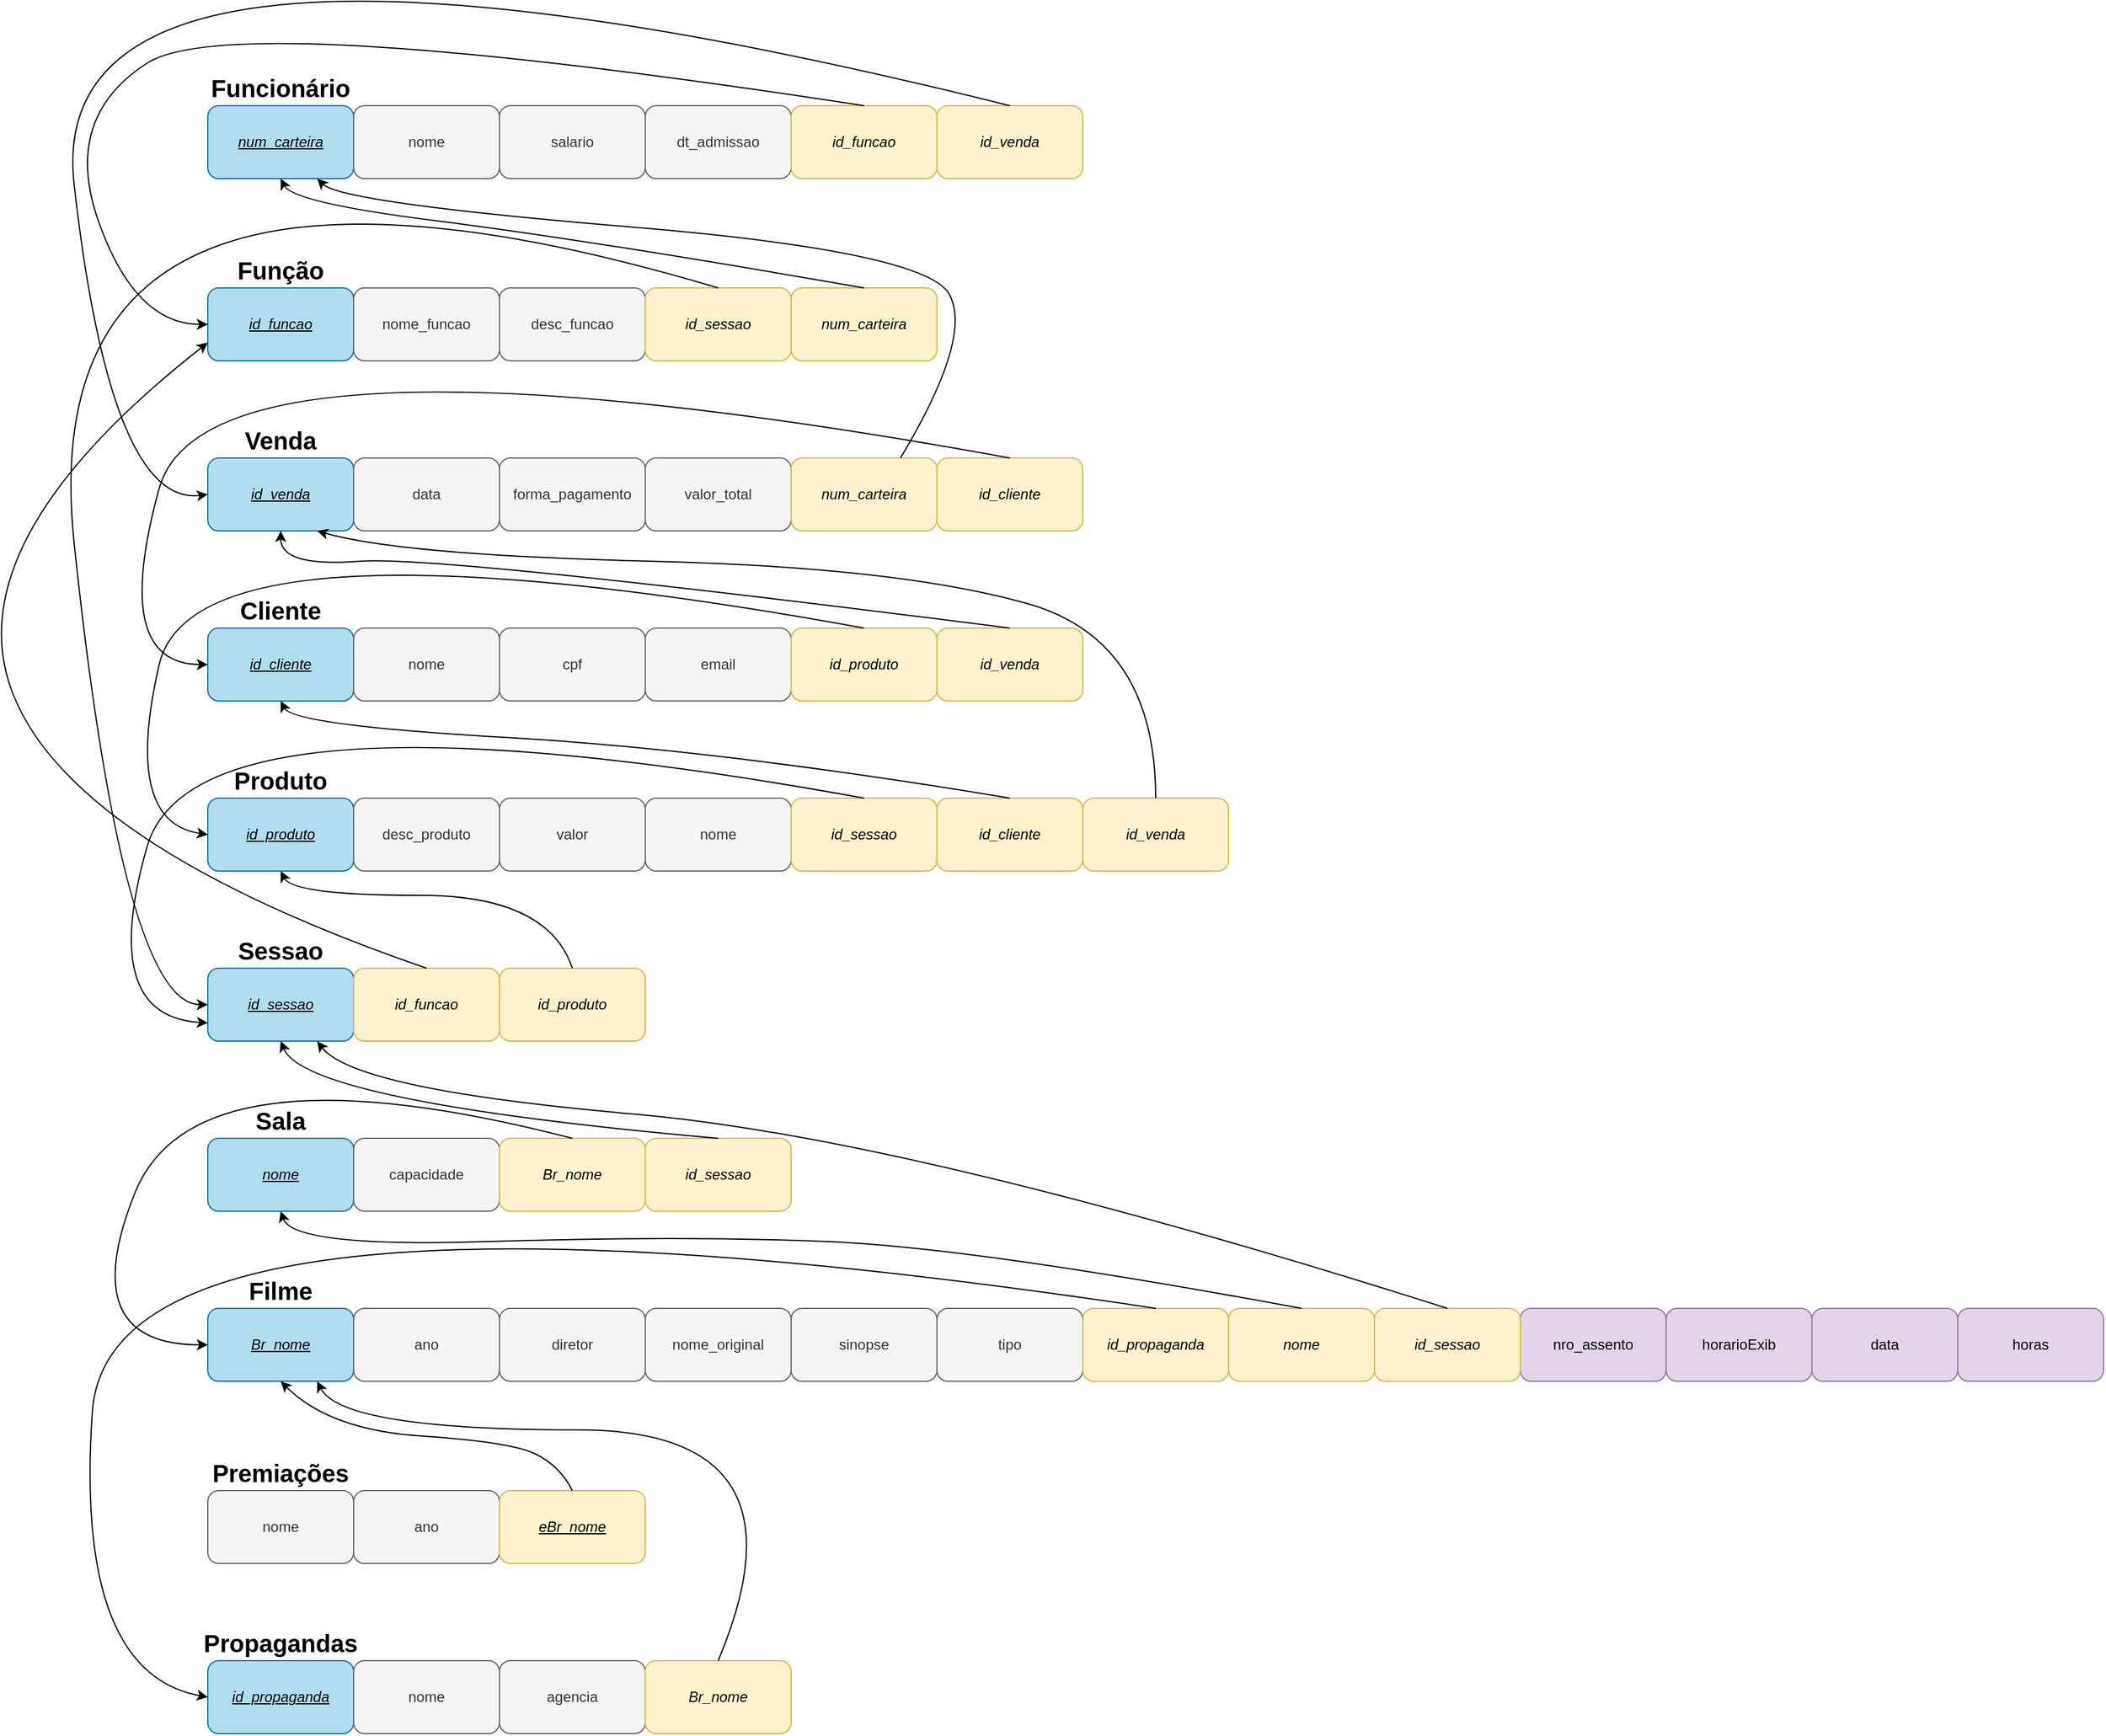 <mxfile version="20.0.1" type="github">
  <diagram id="O5ftclB6xCMxiQQ1lLrp" name="Page-1">
    <mxGraphModel dx="2500" dy="2094" grid="1" gridSize="10" guides="1" tooltips="1" connect="1" arrows="1" fold="1" page="1" pageScale="1" pageWidth="827" pageHeight="1169" math="0" shadow="0">
      <root>
        <mxCell id="0" />
        <mxCell id="1" parent="0" />
        <mxCell id="ygFPYad_q7GnZOstslIp-2" value="&lt;u&gt;num_carteira&lt;/u&gt;" style="rounded=1;whiteSpace=wrap;html=1;fillColor=#b1ddf0;strokeColor=#10739e;fontStyle=2;labelBorderColor=none;labelBackgroundColor=none;" vertex="1" parent="1">
          <mxGeometry x="40" y="40" width="120" height="60" as="geometry" />
        </mxCell>
        <mxCell id="ygFPYad_q7GnZOstslIp-3" value="nome" style="rounded=1;whiteSpace=wrap;html=1;fillColor=#f5f5f5;strokeColor=#666666;fontColor=#333333;labelBorderColor=none;labelBackgroundColor=none;" vertex="1" parent="1">
          <mxGeometry x="160" y="40" width="120" height="60" as="geometry" />
        </mxCell>
        <mxCell id="ygFPYad_q7GnZOstslIp-4" value="salario" style="rounded=1;whiteSpace=wrap;html=1;fillColor=#f5f5f5;strokeColor=#666666;fontColor=#333333;labelBorderColor=none;labelBackgroundColor=none;" vertex="1" parent="1">
          <mxGeometry x="280" y="40" width="120" height="60" as="geometry" />
        </mxCell>
        <mxCell id="ygFPYad_q7GnZOstslIp-5" value="dt_admissao" style="rounded=1;whiteSpace=wrap;html=1;fillColor=#f5f5f5;strokeColor=#666666;fontColor=#333333;labelBorderColor=none;labelBackgroundColor=none;" vertex="1" parent="1">
          <mxGeometry x="400" y="40" width="120" height="60" as="geometry" />
        </mxCell>
        <mxCell id="ygFPYad_q7GnZOstslIp-7" value="&lt;h1&gt;&lt;font style=&quot;font-size: 20px;&quot;&gt;Funcionário&lt;/font&gt;&lt;/h1&gt;" style="text;html=1;strokeColor=none;fillColor=none;align=center;verticalAlign=middle;whiteSpace=wrap;rounded=0;" vertex="1" parent="1">
          <mxGeometry x="40" y="10" width="120" height="30" as="geometry" />
        </mxCell>
        <mxCell id="ygFPYad_q7GnZOstslIp-8" value="&lt;u&gt;id_funcao&lt;/u&gt;" style="rounded=1;whiteSpace=wrap;html=1;fillColor=#b1ddf0;strokeColor=#10739e;fontStyle=2;labelBorderColor=none;labelBackgroundColor=none;" vertex="1" parent="1">
          <mxGeometry x="40" y="190" width="120" height="60" as="geometry" />
        </mxCell>
        <mxCell id="ygFPYad_q7GnZOstslIp-9" value="nome_funcao" style="rounded=1;whiteSpace=wrap;html=1;fillColor=#f5f5f5;strokeColor=#666666;fontColor=#333333;labelBorderColor=none;labelBackgroundColor=none;" vertex="1" parent="1">
          <mxGeometry x="160" y="190" width="120" height="60" as="geometry" />
        </mxCell>
        <mxCell id="ygFPYad_q7GnZOstslIp-10" value="desc_funcao" style="rounded=1;whiteSpace=wrap;html=1;fillColor=#f5f5f5;strokeColor=#666666;fontColor=#333333;labelBorderColor=none;labelBackgroundColor=none;" vertex="1" parent="1">
          <mxGeometry x="280" y="190" width="120" height="60" as="geometry" />
        </mxCell>
        <mxCell id="ygFPYad_q7GnZOstslIp-12" value="&lt;h1&gt;&lt;font style=&quot;font-size: 20px;&quot;&gt;Função&lt;/font&gt;&lt;/h1&gt;" style="text;html=1;strokeColor=none;fillColor=none;align=center;verticalAlign=middle;whiteSpace=wrap;rounded=0;labelBorderColor=none;labelBackgroundColor=none;" vertex="1" parent="1">
          <mxGeometry x="40" y="160" width="120" height="30" as="geometry" />
        </mxCell>
        <mxCell id="ygFPYad_q7GnZOstslIp-13" value="&lt;u&gt;id_venda&lt;/u&gt;" style="rounded=1;whiteSpace=wrap;html=1;fillColor=#b1ddf0;strokeColor=#10739e;fontStyle=2;labelBorderColor=none;labelBackgroundColor=none;" vertex="1" parent="1">
          <mxGeometry x="40" y="330" width="120" height="60" as="geometry" />
        </mxCell>
        <mxCell id="ygFPYad_q7GnZOstslIp-14" value="data" style="rounded=1;whiteSpace=wrap;html=1;fillColor=#f5f5f5;strokeColor=#666666;fontColor=#333333;labelBorderColor=none;labelBackgroundColor=none;" vertex="1" parent="1">
          <mxGeometry x="160" y="330" width="120" height="60" as="geometry" />
        </mxCell>
        <mxCell id="ygFPYad_q7GnZOstslIp-15" value="forma_pagamento" style="rounded=1;whiteSpace=wrap;html=1;fillColor=#f5f5f5;strokeColor=#666666;fontColor=#333333;labelBorderColor=none;labelBackgroundColor=none;" vertex="1" parent="1">
          <mxGeometry x="280" y="330" width="120" height="60" as="geometry" />
        </mxCell>
        <mxCell id="ygFPYad_q7GnZOstslIp-16" value="&lt;h1&gt;&lt;font style=&quot;font-size: 20px;&quot;&gt;Venda&lt;/font&gt;&lt;/h1&gt;" style="text;html=1;strokeColor=none;fillColor=none;align=center;verticalAlign=middle;whiteSpace=wrap;rounded=0;labelBorderColor=none;labelBackgroundColor=none;" vertex="1" parent="1">
          <mxGeometry x="40" y="300" width="120" height="30" as="geometry" />
        </mxCell>
        <mxCell id="ygFPYad_q7GnZOstslIp-17" value="valor_total" style="rounded=1;whiteSpace=wrap;html=1;fillColor=#f5f5f5;strokeColor=#666666;fontColor=#333333;labelBorderColor=none;labelBackgroundColor=none;" vertex="1" parent="1">
          <mxGeometry x="400" y="330" width="120" height="60" as="geometry" />
        </mxCell>
        <mxCell id="ygFPYad_q7GnZOstslIp-18" value="&lt;u&gt;id_cliente&lt;/u&gt;" style="rounded=1;whiteSpace=wrap;html=1;fillColor=#b1ddf0;strokeColor=#10739e;fontStyle=2;labelBorderColor=none;labelBackgroundColor=none;" vertex="1" parent="1">
          <mxGeometry x="40" y="470" width="120" height="60" as="geometry" />
        </mxCell>
        <mxCell id="ygFPYad_q7GnZOstslIp-19" value="nome" style="rounded=1;whiteSpace=wrap;html=1;fillColor=#f5f5f5;strokeColor=#666666;fontColor=#333333;labelBorderColor=none;labelBackgroundColor=none;" vertex="1" parent="1">
          <mxGeometry x="160" y="470" width="120" height="60" as="geometry" />
        </mxCell>
        <mxCell id="ygFPYad_q7GnZOstslIp-20" value="cpf" style="rounded=1;whiteSpace=wrap;html=1;fillColor=#f5f5f5;strokeColor=#666666;fontColor=#333333;labelBorderColor=none;labelBackgroundColor=none;" vertex="1" parent="1">
          <mxGeometry x="280" y="470" width="120" height="60" as="geometry" />
        </mxCell>
        <mxCell id="ygFPYad_q7GnZOstslIp-21" value="&lt;h1&gt;&lt;font style=&quot;font-size: 20px;&quot;&gt;Cliente&lt;/font&gt;&lt;/h1&gt;" style="text;html=1;strokeColor=none;fillColor=none;align=center;verticalAlign=middle;whiteSpace=wrap;rounded=0;labelBorderColor=none;labelBackgroundColor=none;" vertex="1" parent="1">
          <mxGeometry x="40" y="440" width="120" height="30" as="geometry" />
        </mxCell>
        <mxCell id="ygFPYad_q7GnZOstslIp-22" value="email" style="rounded=1;whiteSpace=wrap;html=1;fillColor=#f5f5f5;strokeColor=#666666;fontColor=#333333;labelBorderColor=none;labelBackgroundColor=none;" vertex="1" parent="1">
          <mxGeometry x="400" y="470" width="120" height="60" as="geometry" />
        </mxCell>
        <mxCell id="ygFPYad_q7GnZOstslIp-23" value="&lt;u&gt;id_produto&lt;/u&gt;" style="rounded=1;whiteSpace=wrap;html=1;fillColor=#b1ddf0;strokeColor=#10739e;fontStyle=2;labelBorderColor=none;labelBackgroundColor=none;" vertex="1" parent="1">
          <mxGeometry x="40" y="610" width="120" height="60" as="geometry" />
        </mxCell>
        <mxCell id="ygFPYad_q7GnZOstslIp-24" value="desc_produto" style="rounded=1;whiteSpace=wrap;html=1;fillColor=#f5f5f5;strokeColor=#666666;fontColor=#333333;labelBorderColor=none;labelBackgroundColor=none;" vertex="1" parent="1">
          <mxGeometry x="160" y="610" width="120" height="60" as="geometry" />
        </mxCell>
        <mxCell id="ygFPYad_q7GnZOstslIp-25" value="valor" style="rounded=1;whiteSpace=wrap;html=1;fillColor=#f5f5f5;strokeColor=#666666;fontColor=#333333;labelBorderColor=none;labelBackgroundColor=none;" vertex="1" parent="1">
          <mxGeometry x="280" y="610" width="120" height="60" as="geometry" />
        </mxCell>
        <mxCell id="ygFPYad_q7GnZOstslIp-26" value="&lt;h1&gt;&lt;font style=&quot;font-size: 20px;&quot;&gt;Produto&lt;/font&gt;&lt;/h1&gt;" style="text;html=1;strokeColor=none;fillColor=none;align=center;verticalAlign=middle;whiteSpace=wrap;rounded=0;labelBorderColor=none;labelBackgroundColor=none;" vertex="1" parent="1">
          <mxGeometry x="40" y="580" width="120" height="30" as="geometry" />
        </mxCell>
        <mxCell id="ygFPYad_q7GnZOstslIp-27" value="nome" style="rounded=1;whiteSpace=wrap;html=1;fillColor=#f5f5f5;strokeColor=#666666;fontColor=#333333;labelBorderColor=none;labelBackgroundColor=none;" vertex="1" parent="1">
          <mxGeometry x="400" y="610" width="120" height="60" as="geometry" />
        </mxCell>
        <mxCell id="ygFPYad_q7GnZOstslIp-28" value="&lt;u&gt;nome&lt;/u&gt;" style="rounded=1;whiteSpace=wrap;html=1;fillColor=#b1ddf0;strokeColor=#10739e;fontStyle=2;labelBorderColor=none;labelBackgroundColor=none;" vertex="1" parent="1">
          <mxGeometry x="40" y="890" width="120" height="60" as="geometry" />
        </mxCell>
        <mxCell id="ygFPYad_q7GnZOstslIp-29" value="capacidade" style="rounded=1;whiteSpace=wrap;html=1;fillColor=#f5f5f5;strokeColor=#666666;fontColor=#333333;labelBorderColor=none;labelBackgroundColor=none;" vertex="1" parent="1">
          <mxGeometry x="160" y="890" width="120" height="60" as="geometry" />
        </mxCell>
        <mxCell id="ygFPYad_q7GnZOstslIp-31" value="&lt;h1&gt;&lt;font style=&quot;font-size: 20px;&quot;&gt;Sala&lt;/font&gt;&lt;/h1&gt;" style="text;html=1;strokeColor=none;fillColor=none;align=center;verticalAlign=middle;whiteSpace=wrap;rounded=0;labelBorderColor=none;labelBackgroundColor=none;" vertex="1" parent="1">
          <mxGeometry x="40" y="860" width="120" height="30" as="geometry" />
        </mxCell>
        <mxCell id="ygFPYad_q7GnZOstslIp-33" value="&lt;u&gt;id_sessao&lt;/u&gt;" style="rounded=1;whiteSpace=wrap;html=1;fillColor=#b1ddf0;strokeColor=#10739e;fontStyle=2;labelBorderColor=none;labelBackgroundColor=none;" vertex="1" parent="1">
          <mxGeometry x="40" y="750" width="120" height="60" as="geometry" />
        </mxCell>
        <mxCell id="ygFPYad_q7GnZOstslIp-36" value="&lt;h1&gt;&lt;font style=&quot;font-size: 20px;&quot;&gt;Sessao&lt;/font&gt;&lt;/h1&gt;" style="text;html=1;strokeColor=none;fillColor=none;align=center;verticalAlign=middle;whiteSpace=wrap;rounded=0;labelBorderColor=none;labelBackgroundColor=none;" vertex="1" parent="1">
          <mxGeometry x="40" y="720" width="120" height="30" as="geometry" />
        </mxCell>
        <mxCell id="ygFPYad_q7GnZOstslIp-38" value="&lt;u&gt;Br_nome&lt;/u&gt;" style="rounded=1;whiteSpace=wrap;html=1;fillColor=#b1ddf0;strokeColor=#10739e;fontStyle=2;labelBorderColor=none;labelBackgroundColor=none;" vertex="1" parent="1">
          <mxGeometry x="40" y="1030" width="120" height="60" as="geometry" />
        </mxCell>
        <mxCell id="ygFPYad_q7GnZOstslIp-39" value="ano" style="rounded=1;whiteSpace=wrap;html=1;fillColor=#f5f5f5;strokeColor=#666666;fontColor=#333333;labelBorderColor=none;labelBackgroundColor=none;" vertex="1" parent="1">
          <mxGeometry x="160" y="1030" width="120" height="60" as="geometry" />
        </mxCell>
        <mxCell id="ygFPYad_q7GnZOstslIp-40" value="diretor" style="rounded=1;whiteSpace=wrap;html=1;fillColor=#f5f5f5;strokeColor=#666666;fontColor=#333333;labelBorderColor=none;labelBackgroundColor=none;" vertex="1" parent="1">
          <mxGeometry x="280" y="1030" width="120" height="60" as="geometry" />
        </mxCell>
        <mxCell id="ygFPYad_q7GnZOstslIp-41" value="&lt;h1&gt;&lt;font style=&quot;font-size: 20px;&quot;&gt;Filme&lt;/font&gt;&lt;/h1&gt;" style="text;html=1;strokeColor=none;fillColor=none;align=center;verticalAlign=middle;whiteSpace=wrap;rounded=0;labelBorderColor=none;labelBackgroundColor=none;" vertex="1" parent="1">
          <mxGeometry x="40" y="1000" width="120" height="30" as="geometry" />
        </mxCell>
        <mxCell id="ygFPYad_q7GnZOstslIp-42" value="nome_original" style="rounded=1;whiteSpace=wrap;html=1;fillColor=#f5f5f5;strokeColor=#666666;fontColor=#333333;labelBorderColor=none;labelBackgroundColor=none;" vertex="1" parent="1">
          <mxGeometry x="400" y="1030" width="120" height="60" as="geometry" />
        </mxCell>
        <mxCell id="ygFPYad_q7GnZOstslIp-43" value="sinopse" style="rounded=1;whiteSpace=wrap;html=1;fillColor=#f5f5f5;strokeColor=#666666;fontColor=#333333;labelBorderColor=none;labelBackgroundColor=none;" vertex="1" parent="1">
          <mxGeometry x="520" y="1030" width="120" height="60" as="geometry" />
        </mxCell>
        <mxCell id="ygFPYad_q7GnZOstslIp-44" value="tipo" style="rounded=1;whiteSpace=wrap;html=1;fillColor=#f5f5f5;strokeColor=#666666;fontColor=#333333;labelBorderColor=none;labelBackgroundColor=none;" vertex="1" parent="1">
          <mxGeometry x="640" y="1030" width="120" height="60" as="geometry" />
        </mxCell>
        <mxCell id="ygFPYad_q7GnZOstslIp-46" value="nome" style="rounded=1;whiteSpace=wrap;html=1;fillColor=#f5f5f5;strokeColor=#666666;fontColor=#333333;labelBorderColor=none;labelBackgroundColor=none;" vertex="1" parent="1">
          <mxGeometry x="40" y="1180" width="120" height="60" as="geometry" />
        </mxCell>
        <mxCell id="ygFPYad_q7GnZOstslIp-47" value="ano" style="rounded=1;whiteSpace=wrap;html=1;fillColor=#f5f5f5;strokeColor=#666666;fontColor=#333333;labelBorderColor=none;labelBackgroundColor=none;" vertex="1" parent="1">
          <mxGeometry x="160" y="1180" width="120" height="60" as="geometry" />
        </mxCell>
        <mxCell id="ygFPYad_q7GnZOstslIp-49" value="&lt;h1&gt;&lt;font style=&quot;font-size: 20px;&quot;&gt;Premiações&lt;/font&gt;&lt;/h1&gt;" style="text;html=1;strokeColor=none;fillColor=none;align=center;verticalAlign=middle;whiteSpace=wrap;rounded=0;labelBorderColor=none;labelBackgroundColor=none;" vertex="1" parent="1">
          <mxGeometry x="40" y="1150" width="120" height="30" as="geometry" />
        </mxCell>
        <mxCell id="ygFPYad_q7GnZOstslIp-53" value="&lt;i&gt;&lt;u&gt;id_propaganda&lt;/u&gt;&lt;/i&gt;" style="rounded=1;whiteSpace=wrap;html=1;fillColor=#b1ddf0;strokeColor=#10739e;labelBorderColor=none;labelBackgroundColor=none;" vertex="1" parent="1">
          <mxGeometry x="40" y="1320" width="120" height="60" as="geometry" />
        </mxCell>
        <mxCell id="ygFPYad_q7GnZOstslIp-54" value="nome" style="rounded=1;whiteSpace=wrap;html=1;fillColor=#f5f5f5;strokeColor=#666666;fontColor=#333333;labelBorderColor=none;labelBackgroundColor=none;" vertex="1" parent="1">
          <mxGeometry x="160" y="1320" width="120" height="60" as="geometry" />
        </mxCell>
        <mxCell id="ygFPYad_q7GnZOstslIp-55" value="&lt;h1&gt;&lt;font style=&quot;font-size: 20px;&quot;&gt;Propagandas&lt;/font&gt;&lt;/h1&gt;" style="text;html=1;strokeColor=none;fillColor=none;align=center;verticalAlign=middle;whiteSpace=wrap;rounded=0;labelBorderColor=none;labelBackgroundColor=none;" vertex="1" parent="1">
          <mxGeometry x="40" y="1290" width="120" height="30" as="geometry" />
        </mxCell>
        <mxCell id="ygFPYad_q7GnZOstslIp-56" value="agencia" style="rounded=1;whiteSpace=wrap;html=1;fillColor=#f5f5f5;strokeColor=#666666;fontColor=#333333;labelBorderColor=none;labelBackgroundColor=none;" vertex="1" parent="1">
          <mxGeometry x="280" y="1320" width="120" height="60" as="geometry" />
        </mxCell>
        <mxCell id="ygFPYad_q7GnZOstslIp-57" value="&lt;u&gt;&lt;i&gt;eBr_nome&lt;/i&gt;&lt;/u&gt;" style="rounded=1;whiteSpace=wrap;html=1;fillColor=#fff2cc;strokeColor=#d6b656;labelBorderColor=none;labelBackgroundColor=none;" vertex="1" parent="1">
          <mxGeometry x="280" y="1180" width="120" height="60" as="geometry" />
        </mxCell>
        <mxCell id="ygFPYad_q7GnZOstslIp-58" value="id_funcao" style="rounded=1;whiteSpace=wrap;html=1;fillColor=#fff2cc;strokeColor=#d6b656;fontStyle=2;labelBorderColor=none;labelBackgroundColor=none;" vertex="1" parent="1">
          <mxGeometry x="520" y="40" width="120" height="60" as="geometry" />
        </mxCell>
        <mxCell id="ygFPYad_q7GnZOstslIp-62" value="num_carteira" style="rounded=1;whiteSpace=wrap;html=1;fillColor=#fff2cc;strokeColor=#d6b656;fontStyle=2;labelBorderColor=none;labelBackgroundColor=none;" vertex="1" parent="1">
          <mxGeometry x="520" y="190" width="120" height="60" as="geometry" />
        </mxCell>
        <mxCell id="ygFPYad_q7GnZOstslIp-65" value="id_venda" style="rounded=1;whiteSpace=wrap;html=1;fillColor=#fff2cc;strokeColor=#d6b656;fontStyle=2;labelBorderColor=none;labelBackgroundColor=none;" vertex="1" parent="1">
          <mxGeometry x="640" y="40" width="120" height="60" as="geometry" />
        </mxCell>
        <mxCell id="ygFPYad_q7GnZOstslIp-66" value="num_carteira" style="rounded=1;whiteSpace=wrap;html=1;fillColor=#fff2cc;strokeColor=#d6b656;fontStyle=2;labelBorderColor=none;labelBackgroundColor=none;" vertex="1" parent="1">
          <mxGeometry x="520" y="330" width="120" height="60" as="geometry" />
        </mxCell>
        <mxCell id="ygFPYad_q7GnZOstslIp-69" value="id_cliente" style="rounded=1;whiteSpace=wrap;html=1;fillColor=#fff2cc;strokeColor=#d6b656;fontStyle=2;labelBorderColor=none;labelBackgroundColor=none;" vertex="1" parent="1">
          <mxGeometry x="640" y="330" width="120" height="60" as="geometry" />
        </mxCell>
        <mxCell id="ygFPYad_q7GnZOstslIp-71" value="id_venda" style="rounded=1;whiteSpace=wrap;html=1;fillColor=#fff2cc;strokeColor=#d6b656;fontStyle=2;labelBorderColor=none;labelBackgroundColor=none;" vertex="1" parent="1">
          <mxGeometry x="640" y="470" width="120" height="60" as="geometry" />
        </mxCell>
        <mxCell id="ygFPYad_q7GnZOstslIp-73" value="id_sessao" style="rounded=1;whiteSpace=wrap;html=1;fillColor=#fff2cc;strokeColor=#d6b656;fontStyle=2;labelBorderColor=none;labelBackgroundColor=none;" vertex="1" parent="1">
          <mxGeometry x="400" y="190" width="120" height="60" as="geometry" />
        </mxCell>
        <mxCell id="ygFPYad_q7GnZOstslIp-75" value="id_funcao" style="rounded=1;whiteSpace=wrap;html=1;fillColor=#fff2cc;strokeColor=#d6b656;fontStyle=2;labelBorderColor=none;labelBackgroundColor=none;" vertex="1" parent="1">
          <mxGeometry x="160" y="750" width="120" height="60" as="geometry" />
        </mxCell>
        <mxCell id="ygFPYad_q7GnZOstslIp-77" value="id_produto" style="rounded=1;whiteSpace=wrap;html=1;fillColor=#fff2cc;strokeColor=#d6b656;fontStyle=2;labelBorderColor=none;labelBackgroundColor=none;" vertex="1" parent="1">
          <mxGeometry x="280" y="750" width="120" height="60" as="geometry" />
        </mxCell>
        <mxCell id="ygFPYad_q7GnZOstslIp-79" value="id_produto" style="rounded=1;whiteSpace=wrap;html=1;fillColor=#fff2cc;strokeColor=#d6b656;fontStyle=2;labelBorderColor=none;labelBackgroundColor=none;" vertex="1" parent="1">
          <mxGeometry x="520" y="470" width="120" height="60" as="geometry" />
        </mxCell>
        <mxCell id="ygFPYad_q7GnZOstslIp-81" value="id_venda" style="rounded=1;whiteSpace=wrap;html=1;fillColor=#fff2cc;strokeColor=#d6b656;fontStyle=2;labelBorderColor=none;labelBackgroundColor=none;" vertex="1" parent="1">
          <mxGeometry x="760" y="610" width="120" height="60" as="geometry" />
        </mxCell>
        <mxCell id="ygFPYad_q7GnZOstslIp-82" value="id_cliente" style="rounded=1;whiteSpace=wrap;html=1;fillColor=#fff2cc;strokeColor=#d6b656;fontStyle=2;labelBorderColor=none;labelBackgroundColor=none;" vertex="1" parent="1">
          <mxGeometry x="640" y="610" width="120" height="60" as="geometry" />
        </mxCell>
        <mxCell id="ygFPYad_q7GnZOstslIp-83" value="id_sessao" style="rounded=1;whiteSpace=wrap;html=1;fillColor=#fff2cc;strokeColor=#d6b656;fontStyle=2;labelBorderColor=none;labelBackgroundColor=none;" vertex="1" parent="1">
          <mxGeometry x="520" y="610" width="120" height="60" as="geometry" />
        </mxCell>
        <mxCell id="ygFPYad_q7GnZOstslIp-84" value="nro_assento" style="rounded=1;whiteSpace=wrap;html=1;fillColor=#e1d5e7;strokeColor=#9673a6;labelBorderColor=none;labelBackgroundColor=none;" vertex="1" parent="1">
          <mxGeometry x="1120" y="1030" width="120" height="60" as="geometry" />
        </mxCell>
        <mxCell id="ygFPYad_q7GnZOstslIp-85" value="Br_nome" style="rounded=1;whiteSpace=wrap;html=1;fillColor=#fff2cc;strokeColor=#d6b656;fontStyle=2;labelBorderColor=none;labelBackgroundColor=none;" vertex="1" parent="1">
          <mxGeometry x="280" y="890" width="120" height="60" as="geometry" />
        </mxCell>
        <mxCell id="ygFPYad_q7GnZOstslIp-86" value="id_sessao" style="rounded=1;whiteSpace=wrap;html=1;fillColor=#fff2cc;strokeColor=#d6b656;fontStyle=2;labelBorderColor=none;labelBackgroundColor=none;" vertex="1" parent="1">
          <mxGeometry x="400" y="890" width="120" height="60" as="geometry" />
        </mxCell>
        <mxCell id="ygFPYad_q7GnZOstslIp-87" value="horarioExib" style="rounded=1;whiteSpace=wrap;html=1;fillColor=#e1d5e7;strokeColor=#9673a6;labelBorderColor=none;labelBackgroundColor=none;" vertex="1" parent="1">
          <mxGeometry x="1240" y="1030" width="120" height="60" as="geometry" />
        </mxCell>
        <mxCell id="ygFPYad_q7GnZOstslIp-88" value="nome" style="rounded=1;whiteSpace=wrap;html=1;fillColor=#fff2cc;strokeColor=#d6b656;fontStyle=2;labelBorderColor=none;labelBackgroundColor=none;" vertex="1" parent="1">
          <mxGeometry x="880" y="1030" width="120" height="60" as="geometry" />
        </mxCell>
        <mxCell id="ygFPYad_q7GnZOstslIp-89" value="data" style="rounded=1;whiteSpace=wrap;html=1;fillColor=#e1d5e7;strokeColor=#9673a6;labelBorderColor=none;labelBackgroundColor=none;" vertex="1" parent="1">
          <mxGeometry x="1360" y="1030" width="120" height="60" as="geometry" />
        </mxCell>
        <mxCell id="ygFPYad_q7GnZOstslIp-90" value="horas" style="rounded=1;whiteSpace=wrap;html=1;fillColor=#e1d5e7;strokeColor=#9673a6;labelBorderColor=none;labelBackgroundColor=none;" vertex="1" parent="1">
          <mxGeometry x="1480" y="1030" width="120" height="60" as="geometry" />
        </mxCell>
        <mxCell id="ygFPYad_q7GnZOstslIp-91" value="Br_nome" style="rounded=1;whiteSpace=wrap;html=1;fillColor=#fff2cc;strokeColor=#d6b656;fontStyle=2;labelBorderColor=none;labelBackgroundColor=none;" vertex="1" parent="1">
          <mxGeometry x="400" y="1320" width="120" height="60" as="geometry" />
        </mxCell>
        <mxCell id="ygFPYad_q7GnZOstslIp-92" value="&lt;i&gt;&lt;span&gt;id_propaganda&lt;/span&gt;&lt;/i&gt;" style="rounded=1;whiteSpace=wrap;html=1;fillColor=#fff2cc;strokeColor=#d6b656;labelBorderColor=none;labelBackgroundColor=none;fontStyle=0" vertex="1" parent="1">
          <mxGeometry x="760" y="1030" width="120" height="60" as="geometry" />
        </mxCell>
        <mxCell id="ygFPYad_q7GnZOstslIp-93" value="" style="curved=1;endArrow=classic;html=1;rounded=0;fontSize=20;entryX=0.5;entryY=1;entryDx=0;entryDy=0;exitX=0.5;exitY=0;exitDx=0;exitDy=0;" edge="1" parent="1" source="ygFPYad_q7GnZOstslIp-62" target="ygFPYad_q7GnZOstslIp-2">
          <mxGeometry width="50" height="50" relative="1" as="geometry">
            <mxPoint x="180" y="180" as="sourcePoint" />
            <mxPoint x="230" y="130" as="targetPoint" />
            <Array as="points">
              <mxPoint x="350" y="150" />
              <mxPoint x="110" y="120" />
            </Array>
          </mxGeometry>
        </mxCell>
        <mxCell id="ygFPYad_q7GnZOstslIp-94" value="" style="curved=1;endArrow=classic;html=1;rounded=0;fontSize=20;entryX=0;entryY=0.5;entryDx=0;entryDy=0;exitX=0.5;exitY=0;exitDx=0;exitDy=0;" edge="1" parent="1" source="ygFPYad_q7GnZOstslIp-58" target="ygFPYad_q7GnZOstslIp-8">
          <mxGeometry width="50" height="50" relative="1" as="geometry">
            <mxPoint x="160" y="-216" as="sourcePoint" />
            <mxPoint x="20" y="210" as="targetPoint" />
            <Array as="points">
              <mxPoint x="60" y="-40" />
              <mxPoint x="-80" y="50" />
              <mxPoint x="-20" y="220" />
            </Array>
          </mxGeometry>
        </mxCell>
        <mxCell id="ygFPYad_q7GnZOstslIp-95" value="" style="curved=1;endArrow=classic;html=1;rounded=0;fontSize=20;entryX=0;entryY=0.5;entryDx=0;entryDy=0;exitX=0.5;exitY=0;exitDx=0;exitDy=0;" edge="1" parent="1" source="ygFPYad_q7GnZOstslIp-65" target="ygFPYad_q7GnZOstslIp-13">
          <mxGeometry width="50" height="50" relative="1" as="geometry">
            <mxPoint x="-40" y="420" as="sourcePoint" />
            <mxPoint x="10" y="370" as="targetPoint" />
            <Array as="points">
              <mxPoint x="-100" y="-160" />
              <mxPoint x="-40" y="370" />
            </Array>
          </mxGeometry>
        </mxCell>
        <mxCell id="ygFPYad_q7GnZOstslIp-96" value="" style="curved=1;endArrow=classic;html=1;rounded=0;fontSize=20;entryX=0;entryY=0.5;entryDx=0;entryDy=0;exitX=0.5;exitY=0;exitDx=0;exitDy=0;" edge="1" parent="1" source="ygFPYad_q7GnZOstslIp-73" target="ygFPYad_q7GnZOstslIp-33">
          <mxGeometry width="50" height="50" relative="1" as="geometry">
            <mxPoint x="-30" y="830" as="sourcePoint" />
            <mxPoint x="20" y="780" as="targetPoint" />
            <Array as="points">
              <mxPoint x="-110" y="20" />
              <mxPoint x="-30" y="780" />
            </Array>
          </mxGeometry>
        </mxCell>
        <mxCell id="ygFPYad_q7GnZOstslIp-97" value="" style="curved=1;endArrow=classic;html=1;rounded=0;fontSize=20;entryX=0;entryY=0.5;entryDx=0;entryDy=0;exitX=0.5;exitY=0;exitDx=0;exitDy=0;" edge="1" parent="1" source="ygFPYad_q7GnZOstslIp-69" target="ygFPYad_q7GnZOstslIp-18">
          <mxGeometry width="50" height="50" relative="1" as="geometry">
            <mxPoint x="-40" y="550" as="sourcePoint" />
            <mxPoint x="10" y="500" as="targetPoint" />
            <Array as="points">
              <mxPoint x="40" y="210" />
              <mxPoint x="-40" y="500" />
            </Array>
          </mxGeometry>
        </mxCell>
        <mxCell id="ygFPYad_q7GnZOstslIp-99" value="" style="curved=1;endArrow=classic;html=1;rounded=0;fontSize=20;entryX=0;entryY=0.5;entryDx=0;entryDy=0;exitX=0.5;exitY=0;exitDx=0;exitDy=0;" edge="1" parent="1" source="ygFPYad_q7GnZOstslIp-79" target="ygFPYad_q7GnZOstslIp-23">
          <mxGeometry width="50" height="50" relative="1" as="geometry">
            <mxPoint x="-30" y="680" as="sourcePoint" />
            <mxPoint x="20" y="630" as="targetPoint" />
            <Array as="points">
              <mxPoint x="30" y="370" />
              <mxPoint x="-30" y="630" />
            </Array>
          </mxGeometry>
        </mxCell>
        <mxCell id="ygFPYad_q7GnZOstslIp-100" value="" style="curved=1;endArrow=classic;html=1;rounded=0;fontSize=20;entryX=0.5;entryY=1;entryDx=0;entryDy=0;exitX=0.5;exitY=0;exitDx=0;exitDy=0;" edge="1" parent="1" source="ygFPYad_q7GnZOstslIp-71" target="ygFPYad_q7GnZOstslIp-13">
          <mxGeometry width="50" height="50" relative="1" as="geometry">
            <mxPoint x="230" y="420" as="sourcePoint" />
            <mxPoint x="280" y="370" as="targetPoint" />
            <Array as="points">
              <mxPoint x="230" y="410" />
              <mxPoint x="100" y="420" />
            </Array>
          </mxGeometry>
        </mxCell>
        <mxCell id="ygFPYad_q7GnZOstslIp-101" value="" style="curved=1;endArrow=classic;html=1;rounded=0;fontSize=20;entryX=0;entryY=0.75;entryDx=0;entryDy=0;exitX=0.5;exitY=0;exitDx=0;exitDy=0;" edge="1" parent="1" source="ygFPYad_q7GnZOstslIp-83" target="ygFPYad_q7GnZOstslIp-33">
          <mxGeometry width="50" height="50" relative="1" as="geometry">
            <mxPoint x="-50" y="840" as="sourcePoint" />
            <mxPoint y="790" as="targetPoint" />
            <Array as="points">
              <mxPoint x="30" y="510" />
              <mxPoint x="-50" y="790" />
            </Array>
          </mxGeometry>
        </mxCell>
        <mxCell id="ygFPYad_q7GnZOstslIp-102" value="" style="curved=1;endArrow=classic;html=1;rounded=0;fontSize=20;entryX=0.5;entryY=1;entryDx=0;entryDy=0;exitX=0.5;exitY=0;exitDx=0;exitDy=0;" edge="1" parent="1" source="ygFPYad_q7GnZOstslIp-82" target="ygFPYad_q7GnZOstslIp-18">
          <mxGeometry width="50" height="50" relative="1" as="geometry">
            <mxPoint x="230" y="660" as="sourcePoint" />
            <mxPoint x="280" y="610" as="targetPoint" />
            <Array as="points">
              <mxPoint x="460" y="570" />
              <mxPoint x="110" y="550" />
            </Array>
          </mxGeometry>
        </mxCell>
        <mxCell id="ygFPYad_q7GnZOstslIp-103" value="" style="curved=1;endArrow=classic;html=1;rounded=0;fontSize=20;entryX=0;entryY=0.5;entryDx=0;entryDy=0;exitX=0.5;exitY=0;exitDx=0;exitDy=0;" edge="1" parent="1" source="ygFPYad_q7GnZOstslIp-85" target="ygFPYad_q7GnZOstslIp-38">
          <mxGeometry width="50" height="50" relative="1" as="geometry">
            <mxPoint x="-70" y="1110" as="sourcePoint" />
            <mxPoint x="-20" y="1060" as="targetPoint" />
            <Array as="points">
              <mxPoint x="30" y="810" />
              <mxPoint x="-70" y="1060" />
            </Array>
          </mxGeometry>
        </mxCell>
        <mxCell id="ygFPYad_q7GnZOstslIp-104" value="" style="curved=1;endArrow=classic;html=1;rounded=0;fontSize=20;entryX=0.5;entryY=1;entryDx=0;entryDy=0;exitX=0.5;exitY=0;exitDx=0;exitDy=0;" edge="1" parent="1" source="ygFPYad_q7GnZOstslIp-86" target="ygFPYad_q7GnZOstslIp-33">
          <mxGeometry width="50" height="50" relative="1" as="geometry">
            <mxPoint x="230" y="900" as="sourcePoint" />
            <mxPoint x="280" y="850" as="targetPoint" />
            <Array as="points">
              <mxPoint x="120" y="860" />
            </Array>
          </mxGeometry>
        </mxCell>
        <mxCell id="ygFPYad_q7GnZOstslIp-105" value="" style="curved=1;endArrow=classic;html=1;rounded=0;fontSize=20;entryX=0;entryY=0.5;entryDx=0;entryDy=0;exitX=0.5;exitY=0;exitDx=0;exitDy=0;" edge="1" parent="1" source="ygFPYad_q7GnZOstslIp-92" target="ygFPYad_q7GnZOstslIp-53">
          <mxGeometry width="50" height="50" relative="1" as="geometry">
            <mxPoint x="-70" y="1380" as="sourcePoint" />
            <mxPoint x="-20" y="1330" as="targetPoint" />
            <Array as="points">
              <mxPoint x="-40" y="900" />
              <mxPoint x="-70" y="1330" />
            </Array>
          </mxGeometry>
        </mxCell>
        <mxCell id="ygFPYad_q7GnZOstslIp-106" value="" style="curved=1;endArrow=classic;html=1;rounded=0;fontSize=20;entryX=0.5;entryY=1;entryDx=0;entryDy=0;exitX=0.5;exitY=0;exitDx=0;exitDy=0;" edge="1" parent="1" source="ygFPYad_q7GnZOstslIp-88" target="ygFPYad_q7GnZOstslIp-28">
          <mxGeometry width="50" height="50" relative="1" as="geometry">
            <mxPoint x="390" y="1150" as="sourcePoint" />
            <mxPoint x="440" y="1100" as="targetPoint" />
            <Array as="points">
              <mxPoint x="670" y="980" />
              <mxPoint x="430" y="970" />
              <mxPoint x="110" y="980" />
            </Array>
          </mxGeometry>
        </mxCell>
        <mxCell id="ygFPYad_q7GnZOstslIp-107" value="" style="curved=1;endArrow=classic;html=1;rounded=0;fontSize=20;entryX=0.75;entryY=1;entryDx=0;entryDy=0;exitX=0.5;exitY=0;exitDx=0;exitDy=0;" edge="1" parent="1" source="ygFPYad_q7GnZOstslIp-91" target="ygFPYad_q7GnZOstslIp-38">
          <mxGeometry width="50" height="50" relative="1" as="geometry">
            <mxPoint x="390" y="1150" as="sourcePoint" />
            <mxPoint x="440" y="1100" as="targetPoint" />
            <Array as="points">
              <mxPoint x="540" y="1130" />
              <mxPoint x="150" y="1130" />
            </Array>
          </mxGeometry>
        </mxCell>
        <mxCell id="ygFPYad_q7GnZOstslIp-108" value="" style="curved=1;endArrow=classic;html=1;rounded=0;fontSize=20;entryX=0.5;entryY=1;entryDx=0;entryDy=0;exitX=0.5;exitY=0;exitDx=0;exitDy=0;" edge="1" parent="1" source="ygFPYad_q7GnZOstslIp-77" target="ygFPYad_q7GnZOstslIp-23">
          <mxGeometry width="50" height="50" relative="1" as="geometry">
            <mxPoint x="280" y="760" as="sourcePoint" />
            <mxPoint x="330" y="710" as="targetPoint" />
            <Array as="points">
              <mxPoint x="320" y="690" />
              <mxPoint x="110" y="690" />
            </Array>
          </mxGeometry>
        </mxCell>
        <mxCell id="ygFPYad_q7GnZOstslIp-109" value="id_sessao" style="rounded=1;whiteSpace=wrap;html=1;fillColor=#fff2cc;strokeColor=#d6b656;fontStyle=2;labelBorderColor=none;labelBackgroundColor=none;" vertex="1" parent="1">
          <mxGeometry x="1000" y="1030" width="120" height="60" as="geometry" />
        </mxCell>
        <mxCell id="ygFPYad_q7GnZOstslIp-111" value="" style="curved=1;endArrow=classic;html=1;rounded=0;fontSize=20;entryX=0.5;entryY=1;entryDx=0;entryDy=0;exitX=0.5;exitY=0;exitDx=0;exitDy=0;" edge="1" parent="1" source="ygFPYad_q7GnZOstslIp-57" target="ygFPYad_q7GnZOstslIp-38">
          <mxGeometry width="50" height="50" relative="1" as="geometry">
            <mxPoint x="510" y="1080" as="sourcePoint" />
            <mxPoint x="560" y="1030" as="targetPoint" />
            <Array as="points">
              <mxPoint x="330" y="1160" />
              <mxPoint x="290" y="1140" />
              <mxPoint x="140" y="1130" />
            </Array>
          </mxGeometry>
        </mxCell>
        <mxCell id="ygFPYad_q7GnZOstslIp-113" value="" style="curved=1;endArrow=classic;html=1;rounded=0;fontSize=20;entryX=0.75;entryY=1;entryDx=0;entryDy=0;exitX=0.75;exitY=0;exitDx=0;exitDy=0;" edge="1" parent="1" source="ygFPYad_q7GnZOstslIp-66" target="ygFPYad_q7GnZOstslIp-2">
          <mxGeometry width="50" height="50" relative="1" as="geometry">
            <mxPoint x="620" y="160" as="sourcePoint" />
            <mxPoint x="670" y="110" as="targetPoint" />
            <Array as="points">
              <mxPoint x="670" y="230" />
              <mxPoint x="630" y="160" />
              <mxPoint x="150" y="120" />
            </Array>
          </mxGeometry>
        </mxCell>
        <mxCell id="ygFPYad_q7GnZOstslIp-114" value="" style="curved=1;endArrow=classic;html=1;rounded=0;fontSize=20;entryX=0.75;entryY=1;entryDx=0;entryDy=0;exitX=0.5;exitY=0;exitDx=0;exitDy=0;" edge="1" parent="1" source="ygFPYad_q7GnZOstslIp-81" target="ygFPYad_q7GnZOstslIp-13">
          <mxGeometry width="50" height="50" relative="1" as="geometry">
            <mxPoint x="620" y="520" as="sourcePoint" />
            <mxPoint x="670" y="470" as="targetPoint" />
            <Array as="points">
              <mxPoint x="820" y="480" />
              <mxPoint x="610" y="420" />
              <mxPoint x="200" y="410" />
            </Array>
          </mxGeometry>
        </mxCell>
        <mxCell id="ygFPYad_q7GnZOstslIp-115" value="" style="curved=1;endArrow=classic;html=1;rounded=0;fontSize=20;entryX=0;entryY=0.75;entryDx=0;entryDy=0;exitX=0.5;exitY=0;exitDx=0;exitDy=0;" edge="1" parent="1" source="ygFPYad_q7GnZOstslIp-75" target="ygFPYad_q7GnZOstslIp-8">
          <mxGeometry width="50" height="50" relative="1" as="geometry">
            <mxPoint x="-50" y="300" as="sourcePoint" />
            <mxPoint y="250" as="targetPoint" />
            <Array as="points">
              <mxPoint x="-70" y="650" />
              <mxPoint x="-170" y="400" />
            </Array>
          </mxGeometry>
        </mxCell>
        <mxCell id="ygFPYad_q7GnZOstslIp-116" value="" style="curved=1;endArrow=classic;html=1;rounded=0;fontSize=20;entryX=0.75;entryY=1;entryDx=0;entryDy=0;exitX=0.5;exitY=0;exitDx=0;exitDy=0;" edge="1" parent="1" source="ygFPYad_q7GnZOstslIp-109" target="ygFPYad_q7GnZOstslIp-33">
          <mxGeometry width="50" height="50" relative="1" as="geometry">
            <mxPoint x="520" y="870" as="sourcePoint" />
            <mxPoint x="570" y="820" as="targetPoint" />
            <Array as="points">
              <mxPoint x="620" y="890" />
              <mxPoint x="160" y="850" />
            </Array>
          </mxGeometry>
        </mxCell>
      </root>
    </mxGraphModel>
  </diagram>
</mxfile>
